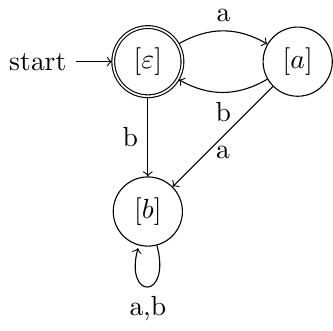 \documentclass[tikz]{standalone}
\usetikzlibrary{arrows, automata, calc, positioning}
\newcommand{\emptystring}{\ensuremath{\varepsilon}}
\begin{document}
\begin{tikzpicture}
    \node[state, initial,accepting] (0) at (0,0) {$[\emptystring]$};
    \node[state] (1) [right=of 0] {$[a]$};
    \node[state] (2) [below=of 0] {$[b]$};

    \path[->]
        (0) edge [bend left] node [above] {a} (1)
        (1) edge [bend left] node [below] {b} (0)
        (0) edge node [left] {b} (2)
        (1) edge node [below] {a} (2)
        (2) edge [loop below] node [below] {a,b} (2);
\end{tikzpicture}
\end{document}
